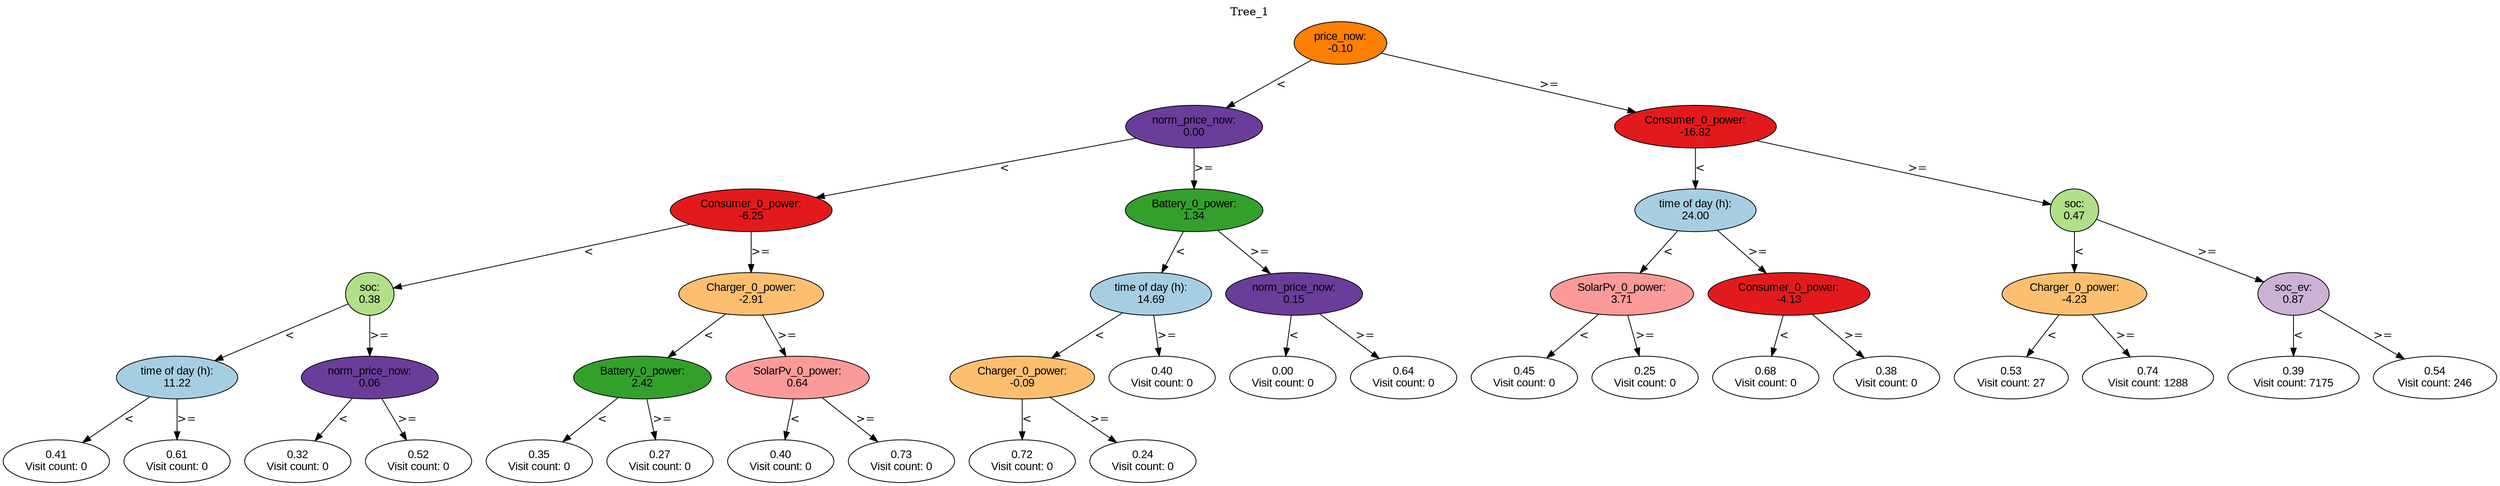 digraph BST {
    node [fontname="Arial" style=filled colorscheme=paired12];
    0 [ label = "price_now:
-0.10" fillcolor=8];
    1 [ label = "norm_price_now:
0.00" fillcolor=10];
    2 [ label = "Consumer_0_power:
-6.25" fillcolor=6];
    3 [ label = "soc:
0.38" fillcolor=3];
    4 [ label = "time of day (h):
11.22" fillcolor=1];
    5 [ label = "0.41
Visit count: 0" fillcolor=white];
    6 [ label = "0.61
Visit count: 0" fillcolor=white];
    7 [ label = "norm_price_now:
0.06" fillcolor=10];
    8 [ label = "0.32
Visit count: 0" fillcolor=white];
    9 [ label = "0.52
Visit count: 0" fillcolor=white];
    10 [ label = "Charger_0_power:
-2.91" fillcolor=7];
    11 [ label = "Battery_0_power:
2.42" fillcolor=4];
    12 [ label = "0.35
Visit count: 0" fillcolor=white];
    13 [ label = "0.27
Visit count: 0" fillcolor=white];
    14 [ label = "SolarPv_0_power:
0.64" fillcolor=5];
    15 [ label = "0.40
Visit count: 0" fillcolor=white];
    16 [ label = "0.73
Visit count: 0" fillcolor=white];
    17 [ label = "Battery_0_power:
1.34" fillcolor=4];
    18 [ label = "time of day (h):
14.69" fillcolor=1];
    19 [ label = "Charger_0_power:
-0.09" fillcolor=7];
    20 [ label = "0.72
Visit count: 0" fillcolor=white];
    21 [ label = "0.24
Visit count: 0" fillcolor=white];
    22 [ label = "0.40
Visit count: 0" fillcolor=white];
    23 [ label = "norm_price_now:
0.15" fillcolor=10];
    24 [ label = "0.00
Visit count: 0" fillcolor=white];
    25 [ label = "0.64
Visit count: 0" fillcolor=white];
    26 [ label = "Consumer_0_power:
-16.82" fillcolor=6];
    27 [ label = "time of day (h):
24.00" fillcolor=1];
    28 [ label = "SolarPv_0_power:
3.71" fillcolor=5];
    29 [ label = "0.45
Visit count: 0" fillcolor=white];
    30 [ label = "0.25
Visit count: 0" fillcolor=white];
    31 [ label = "Consumer_0_power:
-4.13" fillcolor=6];
    32 [ label = "0.68
Visit count: 0" fillcolor=white];
    33 [ label = "0.38
Visit count: 0" fillcolor=white];
    34 [ label = "soc:
0.47" fillcolor=3];
    35 [ label = "Charger_0_power:
-4.23" fillcolor=7];
    36 [ label = "0.53
Visit count: 27" fillcolor=white];
    37 [ label = "0.74
Visit count: 1288" fillcolor=white];
    38 [ label = "soc_ev:
0.87" fillcolor=9];
    39 [ label = "0.39
Visit count: 7175" fillcolor=white];
    40 [ label = "0.54
Visit count: 246" fillcolor=white];

    0  -> 1[ label = "<"];
    0  -> 26[ label = ">="];
    1  -> 2[ label = "<"];
    1  -> 17[ label = ">="];
    2  -> 3[ label = "<"];
    2  -> 10[ label = ">="];
    3  -> 4[ label = "<"];
    3  -> 7[ label = ">="];
    4  -> 5[ label = "<"];
    4  -> 6[ label = ">="];
    7  -> 8[ label = "<"];
    7  -> 9[ label = ">="];
    10  -> 11[ label = "<"];
    10  -> 14[ label = ">="];
    11  -> 12[ label = "<"];
    11  -> 13[ label = ">="];
    14  -> 15[ label = "<"];
    14  -> 16[ label = ">="];
    17  -> 18[ label = "<"];
    17  -> 23[ label = ">="];
    18  -> 19[ label = "<"];
    18  -> 22[ label = ">="];
    19  -> 20[ label = "<"];
    19  -> 21[ label = ">="];
    23  -> 24[ label = "<"];
    23  -> 25[ label = ">="];
    26  -> 27[ label = "<"];
    26  -> 34[ label = ">="];
    27  -> 28[ label = "<"];
    27  -> 31[ label = ">="];
    28  -> 29[ label = "<"];
    28  -> 30[ label = ">="];
    31  -> 32[ label = "<"];
    31  -> 33[ label = ">="];
    34  -> 35[ label = "<"];
    34  -> 38[ label = ">="];
    35  -> 36[ label = "<"];
    35  -> 37[ label = ">="];
    38  -> 39[ label = "<"];
    38  -> 40[ label = ">="];

    labelloc="t";
    label="Tree_1";
}